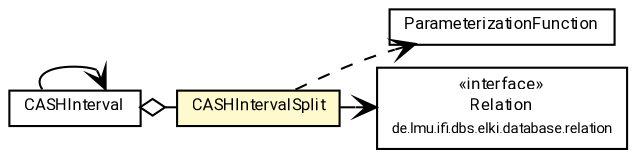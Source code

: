 #!/usr/local/bin/dot
#
# Class diagram 
# Generated by UMLGraph version R5_7_2-60-g0e99a6 (http://www.spinellis.gr/umlgraph/)
#

digraph G {
	graph [fontnames="svg"]
	edge [fontname="Roboto",fontsize=7,labelfontname="Roboto",labelfontsize=7,color="black"];
	node [fontname="Roboto",fontcolor="black",fontsize=8,shape=plaintext,margin=0,width=0,height=0];
	nodesep=0.15;
	ranksep=0.25;
	rankdir=LR;
	// de.lmu.ifi.dbs.elki.algorithm.clustering.correlation.cash.CASHInterval
	c2077709 [label=<<table title="de.lmu.ifi.dbs.elki.algorithm.clustering.correlation.cash.CASHInterval" border="0" cellborder="1" cellspacing="0" cellpadding="2" href="CASHInterval.html" target="_parent">
		<tr><td><table border="0" cellspacing="0" cellpadding="1">
		<tr><td align="center" balign="center"> <font face="Roboto">CASHInterval</font> </td></tr>
		</table></td></tr>
		</table>>, URL="CASHInterval.html"];
	// de.lmu.ifi.dbs.elki.algorithm.clustering.correlation.cash.CASHIntervalSplit
	c2077710 [label=<<table title="de.lmu.ifi.dbs.elki.algorithm.clustering.correlation.cash.CASHIntervalSplit" border="0" cellborder="1" cellspacing="0" cellpadding="2" bgcolor="lemonChiffon" href="CASHIntervalSplit.html" target="_parent">
		<tr><td><table border="0" cellspacing="0" cellpadding="1">
		<tr><td align="center" balign="center"> <font face="Roboto">CASHIntervalSplit</font> </td></tr>
		</table></td></tr>
		</table>>, URL="CASHIntervalSplit.html"];
	// de.lmu.ifi.dbs.elki.algorithm.clustering.correlation.cash.ParameterizationFunction
	c2077711 [label=<<table title="de.lmu.ifi.dbs.elki.algorithm.clustering.correlation.cash.ParameterizationFunction" border="0" cellborder="1" cellspacing="0" cellpadding="2" href="ParameterizationFunction.html" target="_parent">
		<tr><td><table border="0" cellspacing="0" cellpadding="1">
		<tr><td align="center" balign="center"> <font face="Roboto">ParameterizationFunction</font> </td></tr>
		</table></td></tr>
		</table>>, URL="ParameterizationFunction.html"];
	// de.lmu.ifi.dbs.elki.database.relation.Relation<O>
	c2078683 [label=<<table title="de.lmu.ifi.dbs.elki.database.relation.Relation" border="0" cellborder="1" cellspacing="0" cellpadding="2" href="../../../../database/relation/Relation.html" target="_parent">
		<tr><td><table border="0" cellspacing="0" cellpadding="1">
		<tr><td align="center" balign="center"> &#171;interface&#187; </td></tr>
		<tr><td align="center" balign="center"> <font face="Roboto">Relation</font> </td></tr>
		<tr><td align="center" balign="center"> <font face="Roboto" point-size="7.0">de.lmu.ifi.dbs.elki.database.relation</font> </td></tr>
		</table></td></tr>
		</table>>, URL="../../../../database/relation/Relation.html"];
	// de.lmu.ifi.dbs.elki.algorithm.clustering.correlation.cash.CASHInterval has de.lmu.ifi.dbs.elki.algorithm.clustering.correlation.cash.CASHIntervalSplit
	c2077709 -> c2077710 [arrowhead=none,arrowtail=ediamond,dir=back,weight=4];
	// de.lmu.ifi.dbs.elki.algorithm.clustering.correlation.cash.CASHIntervalSplit depend de.lmu.ifi.dbs.elki.algorithm.clustering.correlation.cash.ParameterizationFunction
	c2077710 -> c2077711 [arrowhead=open,style=dashed,weight=0];
	// de.lmu.ifi.dbs.elki.algorithm.clustering.correlation.cash.CASHInterval navassoc de.lmu.ifi.dbs.elki.algorithm.clustering.correlation.cash.CASHInterval
	c2077709 -> c2077709 [arrowhead=open,weight=1];
	// de.lmu.ifi.dbs.elki.algorithm.clustering.correlation.cash.CASHIntervalSplit navassoc de.lmu.ifi.dbs.elki.database.relation.Relation<O>
	c2077710 -> c2078683 [arrowhead=open,weight=1];
}


